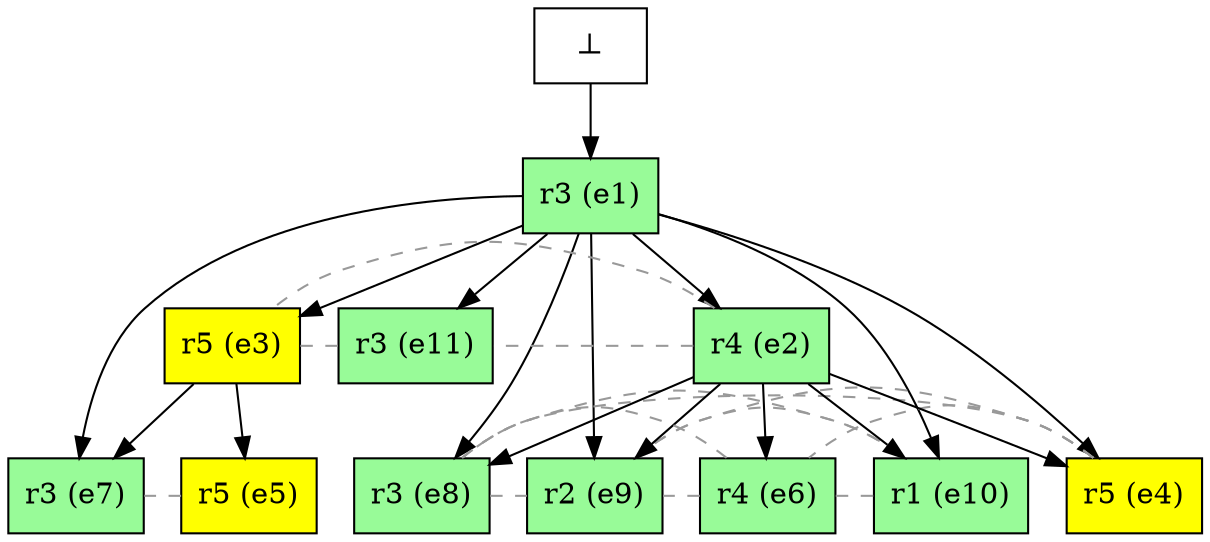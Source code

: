 digraph test {
  e1 -> e7;
  e1 -> e8;
  e1 -> e11;
  e1 -> e4;
  e1 -> e3;
  e1 -> e9;
  e1 -> e10;
  e1 -> e2;
  e2 -> e6;
  e2 -> e10;
  e2 -> e9;
  e2 -> e4;
  e2 -> e8;
  e3 -> e5;
  e3 -> e7;
  e0 -> e1;

//conflicts
  e2 -> e3 [arrowhead=none color=gray60 style=dashed constraint=false];
  e2 -> e11 [arrowhead=none color=gray60 style=dashed constraint=false];
  e3 -> e11 [arrowhead=none color=gray60 style=dashed constraint=false];
  e4 -> e6 [arrowhead=none color=gray60 style=dashed constraint=false];
  e4 -> e8 [arrowhead=none color=gray60 style=dashed constraint=false];
  e4 -> e9 [arrowhead=none color=gray60 style=dashed constraint=false];
  e5 -> e7 [arrowhead=none color=gray60 style=dashed constraint=false];
  e6 -> e8 [arrowhead=none color=gray60 style=dashed constraint=false];
  e6 -> e9 [arrowhead=none color=gray60 style=dashed constraint=false];
  e6 -> e10 [arrowhead=none color=gray60 style=dashed constraint=false];
  e8 -> e9 [arrowhead=none color=gray60 style=dashed constraint=false];
  e8 -> e10 [arrowhead=none color=gray60 style=dashed constraint=false];
  e9 -> e10 [arrowhead=none color=gray60 style=dashed constraint=false];

  e1 [fillcolor=palegreen label="r3 (e1)" shape=box style=filled];
  e2 [fillcolor=palegreen label="r4 (e2)" shape=box style=filled];
  e3 [fillcolor=yellow label="r5 (e3)" shape=box style=filled];
  e4 [fillcolor=yellow label="r5 (e4)" shape=box style=filled];
  e5 [fillcolor=yellow label="r5 (e5)" shape=box style=filled];
  e6 [fillcolor=palegreen label="r4 (e6)" shape=box style=filled];
  e7 [fillcolor=palegreen label="r3 (e7)" shape=box style=filled];
  e8 [fillcolor=palegreen label="r3 (e8)" shape=box style=filled];
  e9 [fillcolor=palegreen label="r2 (e9)" shape=box style=filled];
  e10 [fillcolor=palegreen label="r1 (e10)" shape=box style=filled];
  e11 [fillcolor=palegreen label="r3 (e11)" shape=box style=filled];
  e0 [fillcolor=white label="⊥" shape=box style=filled];
}
